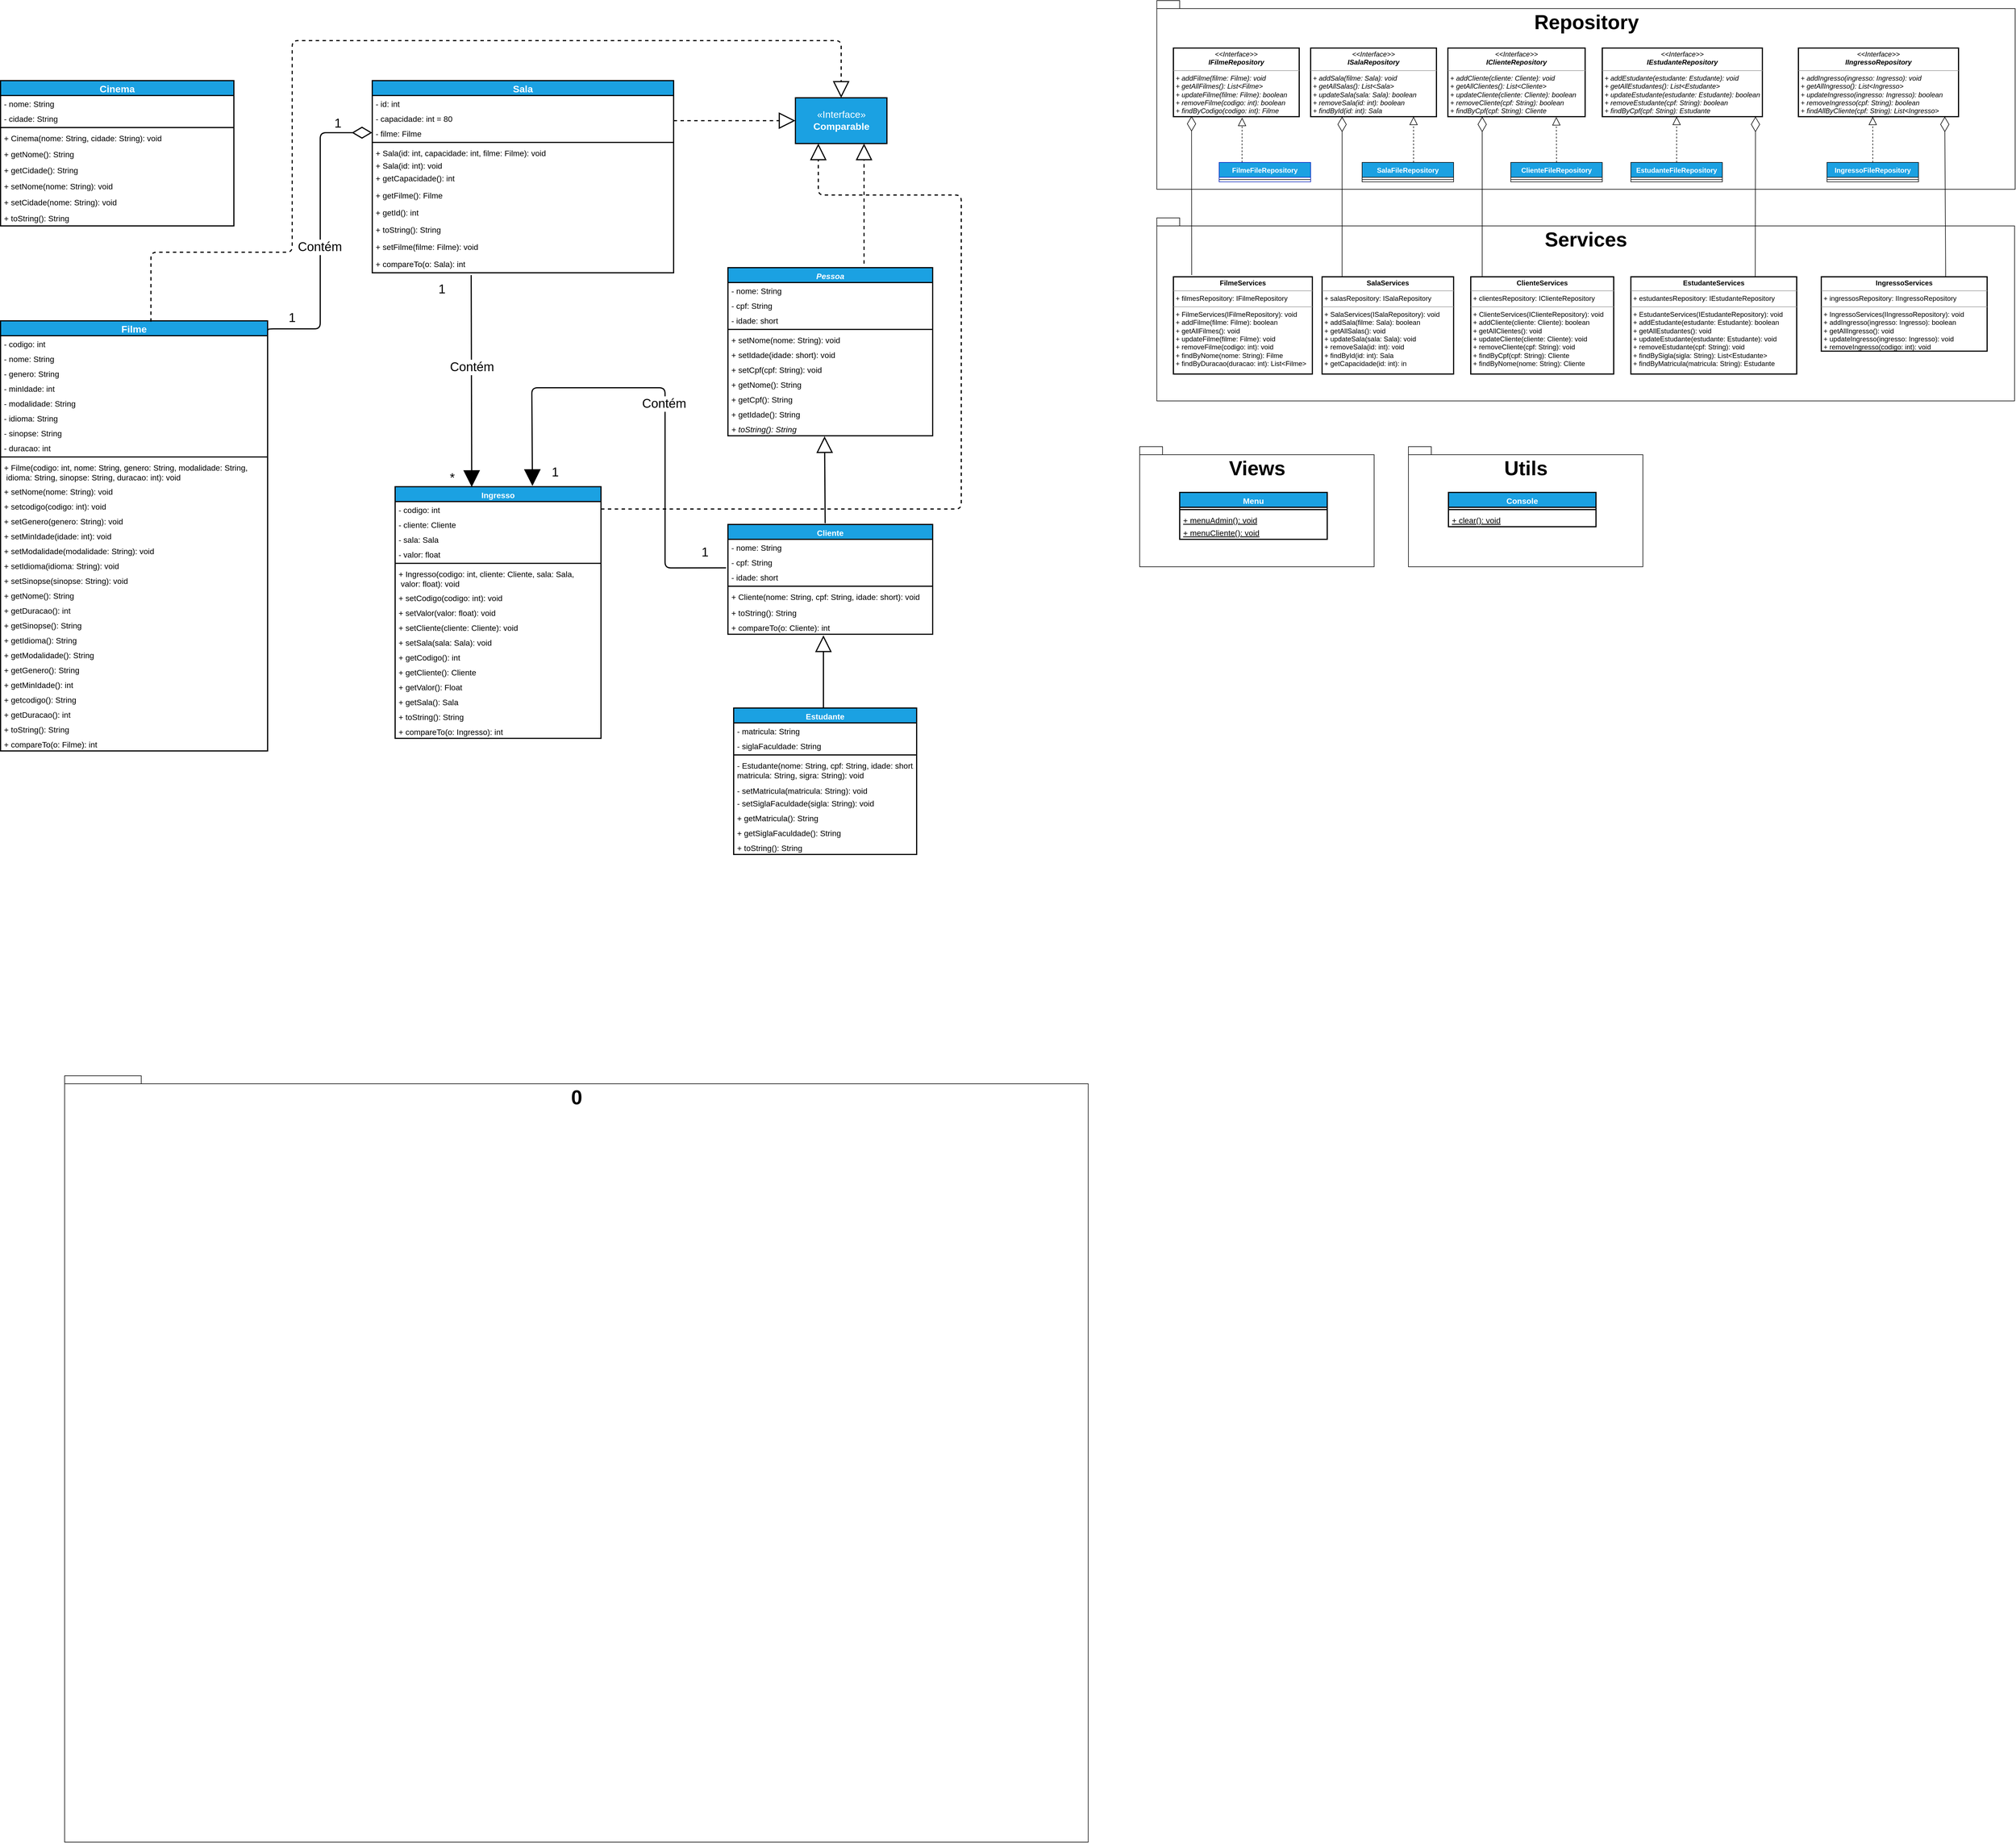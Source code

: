 <mxfile>
    <diagram id="0D2AwkG7d8j1suygumKX" name="Page-1">
        <mxGraphModel dx="1345" dy="1793" grid="1" gridSize="10" guides="0" tooltips="1" connect="1" arrows="1" fold="1" page="1" pageScale="1" pageWidth="827" pageHeight="1169" background="#FFFFFF" math="0" shadow="0">
            <root>
                <mxCell id="0"/>
                <mxCell id="1" parent="0"/>
                <mxCell id="151" value="&lt;font style=&quot;font-size: 35px&quot;&gt;Repository&lt;/font&gt;" style="shape=folder;fontStyle=1;spacingTop=10;tabWidth=40;tabHeight=14;tabPosition=left;html=1;verticalAlign=top;" parent="1" vertex="1">
                    <mxGeometry x="1900" y="-100" width="1501" height="330" as="geometry"/>
                </mxCell>
                <mxCell id="122" value="&lt;font style=&quot;font-size: 35px&quot;&gt;0&lt;/font&gt;" style="shape=folder;fontStyle=1;spacingTop=10;tabWidth=40;tabHeight=14;tabPosition=left;html=1;strokeColor=#000000;strokeWidth=1;verticalAlign=top;align=center;fontSize=35;" parent="1" vertex="1">
                    <mxGeometry x="-10" y="1780" width="1790" height="1340" as="geometry"/>
                </mxCell>
                <mxCell id="205" value="Views" style="shape=folder;fontStyle=1;spacingTop=10;tabWidth=40;tabHeight=14;tabPosition=left;html=1;labelBackgroundColor=none;fontSize=35;fontColor=#000000;fillColor=#FFFFFF;gradientColor=none;verticalAlign=top;" parent="1" vertex="1">
                    <mxGeometry x="1870" y="680" width="410" height="210" as="geometry"/>
                </mxCell>
                <mxCell id="162" value="Services" style="shape=folder;fontStyle=1;spacingTop=10;tabWidth=40;tabHeight=14;tabPosition=left;html=1;labelBackgroundColor=none;fontSize=35;fontColor=#000000;fillColor=#FFFFFF;gradientColor=none;verticalAlign=top;" parent="1" vertex="1">
                    <mxGeometry x="1900" y="280" width="1500" height="320" as="geometry"/>
                </mxCell>
                <mxCell id="3" value="Cinema" style="swimlane;fontStyle=1;align=center;verticalAlign=middle;childLayout=stackLayout;horizontal=1;startSize=26;horizontalStack=0;resizeParent=1;resizeParentMax=0;resizeLast=0;collapsible=1;marginBottom=0;fillColor=#1ba1e2;strokeColor=#000000;fontSize=17;fontColor=#ffffff;strokeWidth=2;fontFamily=Helvetica;" parent="1" vertex="1">
                    <mxGeometry x="-122" y="40" width="408" height="254" as="geometry"/>
                </mxCell>
                <mxCell id="4" value="- nome: String" style="text;align=left;verticalAlign=top;spacingLeft=4;spacingRight=4;overflow=hidden;rotatable=0;points=[[0,0.5],[1,0.5]];portConstraint=eastwest;fontSize=14;" parent="3" vertex="1">
                    <mxGeometry y="26" width="408" height="26" as="geometry"/>
                </mxCell>
                <mxCell id="12" value="- cidade: String" style="text;align=left;verticalAlign=top;spacingLeft=4;spacingRight=4;overflow=hidden;rotatable=0;points=[[0,0.5],[1,0.5]];portConstraint=eastwest;fontSize=14;" parent="3" vertex="1">
                    <mxGeometry y="52" width="408" height="26" as="geometry"/>
                </mxCell>
                <mxCell id="5" value="" style="line;strokeWidth=2;align=left;verticalAlign=middle;spacingTop=-1;spacingLeft=3;spacingRight=3;rotatable=0;labelPosition=right;points=[];portConstraint=eastwest;fillColor=#fff2cc;strokeColor=#000000;fontSize=14;" parent="3" vertex="1">
                    <mxGeometry y="78" width="408" height="8" as="geometry"/>
                </mxCell>
                <mxCell id="6" value="+ Cinema(nome: String, cidade: String): void" style="text;align=left;verticalAlign=top;spacingLeft=4;spacingRight=4;overflow=hidden;rotatable=0;points=[[0,0.5],[1,0.5]];portConstraint=eastwest;fontSize=14;" parent="3" vertex="1">
                    <mxGeometry y="86" width="408" height="28" as="geometry"/>
                </mxCell>
                <mxCell id="259" value="+ getNome(): String" style="text;align=left;verticalAlign=top;spacingLeft=4;spacingRight=4;overflow=hidden;rotatable=0;points=[[0,0.5],[1,0.5]];portConstraint=eastwest;fontSize=14;" vertex="1" parent="3">
                    <mxGeometry y="114" width="408" height="28" as="geometry"/>
                </mxCell>
                <mxCell id="260" value="+ getCidade(): String" style="text;align=left;verticalAlign=top;spacingLeft=4;spacingRight=4;overflow=hidden;rotatable=0;points=[[0,0.5],[1,0.5]];portConstraint=eastwest;fontSize=14;" vertex="1" parent="3">
                    <mxGeometry y="142" width="408" height="28" as="geometry"/>
                </mxCell>
                <mxCell id="261" value="+ setNome(nome: String): void" style="text;align=left;verticalAlign=top;spacingLeft=4;spacingRight=4;overflow=hidden;rotatable=0;points=[[0,0.5],[1,0.5]];portConstraint=eastwest;fontSize=14;" vertex="1" parent="3">
                    <mxGeometry y="170" width="408" height="28" as="geometry"/>
                </mxCell>
                <mxCell id="262" value="+ setCidade(nome: String): void" style="text;align=left;verticalAlign=top;spacingLeft=4;spacingRight=4;overflow=hidden;rotatable=0;points=[[0,0.5],[1,0.5]];portConstraint=eastwest;fontSize=14;" vertex="1" parent="3">
                    <mxGeometry y="198" width="408" height="28" as="geometry"/>
                </mxCell>
                <mxCell id="263" value="+ toString(): String" style="text;align=left;verticalAlign=top;spacingLeft=4;spacingRight=4;overflow=hidden;rotatable=0;points=[[0,0.5],[1,0.5]];portConstraint=eastwest;fontSize=14;" vertex="1" parent="3">
                    <mxGeometry y="226" width="408" height="28" as="geometry"/>
                </mxCell>
                <mxCell id="22" value="Sala" style="swimlane;fontStyle=1;align=center;verticalAlign=middle;childLayout=stackLayout;horizontal=1;startSize=26;horizontalStack=0;resizeParent=1;resizeParentMax=0;resizeLast=0;collapsible=1;marginBottom=0;fillColor=#1ba1e2;strokeColor=#000000;fontSize=17;strokeWidth=2;fontColor=#ffffff;" parent="1" vertex="1">
                    <mxGeometry x="528" y="40" width="527" height="336" as="geometry"/>
                </mxCell>
                <mxCell id="23" value="- id: int" style="text;align=left;verticalAlign=top;spacingLeft=4;spacingRight=4;overflow=hidden;rotatable=0;points=[[0,0.5],[1,0.5]];portConstraint=eastwest;fontSize=14;strokeColor=none;" parent="22" vertex="1">
                    <mxGeometry y="26" width="527" height="26" as="geometry"/>
                </mxCell>
                <mxCell id="29" value="- capacidade: int = 80" style="text;align=left;verticalAlign=top;spacingLeft=4;spacingRight=4;overflow=hidden;rotatable=0;points=[[0,0.5],[1,0.5]];portConstraint=eastwest;fontSize=14;" parent="22" vertex="1">
                    <mxGeometry y="52" width="527" height="26" as="geometry"/>
                </mxCell>
                <mxCell id="28" value="- filme: Filme" style="text;align=left;verticalAlign=top;spacingLeft=4;spacingRight=4;overflow=hidden;rotatable=0;points=[[0,0.5],[1,0.5]];portConstraint=eastwest;fontSize=14;" parent="22" vertex="1">
                    <mxGeometry y="78" width="527" height="26" as="geometry"/>
                </mxCell>
                <mxCell id="24" value="" style="line;strokeWidth=2;align=left;verticalAlign=middle;spacingTop=-1;spacingLeft=3;spacingRight=3;rotatable=0;labelPosition=right;points=[];portConstraint=eastwest;fontSize=14;sketch=0;shadow=0;labelBackgroundColor=none;labelBorderColor=none;noLabel=1;" parent="22" vertex="1">
                    <mxGeometry y="104" width="527" height="8" as="geometry"/>
                </mxCell>
                <mxCell id="25" value="+ Sala(id: int, capacidade: int, filme: Filme): void" style="text;align=left;verticalAlign=top;spacingLeft=4;spacingRight=4;overflow=hidden;rotatable=0;points=[[0,0.5],[1,0.5]];portConstraint=eastwest;fontSize=14;" parent="22" vertex="1">
                    <mxGeometry y="112" width="527" height="22" as="geometry"/>
                </mxCell>
                <mxCell id="267" value="+ Sala(id: int): void" style="text;align=left;verticalAlign=top;spacingLeft=4;spacingRight=4;overflow=hidden;rotatable=0;points=[[0,0.5],[1,0.5]];portConstraint=eastwest;fontSize=14;" vertex="1" parent="22">
                    <mxGeometry y="134" width="527" height="22" as="geometry"/>
                </mxCell>
                <mxCell id="34" value="+ getCapacidade(): int" style="text;align=left;verticalAlign=top;spacingLeft=4;spacingRight=4;overflow=hidden;rotatable=0;points=[[0,0.5],[1,0.5]];portConstraint=eastwest;fontSize=14;" parent="22" vertex="1">
                    <mxGeometry y="156" width="527" height="30" as="geometry"/>
                </mxCell>
                <mxCell id="35" value="+ getFilme(): Filme" style="text;align=left;verticalAlign=top;spacingLeft=4;spacingRight=4;overflow=hidden;rotatable=0;points=[[0,0.5],[1,0.5]];portConstraint=eastwest;fontSize=14;" parent="22" vertex="1">
                    <mxGeometry y="186" width="527" height="30" as="geometry"/>
                </mxCell>
                <mxCell id="38" value="+ getId(): int" style="text;align=left;verticalAlign=top;spacingLeft=4;spacingRight=4;overflow=hidden;rotatable=0;points=[[0,0.5],[1,0.5]];portConstraint=eastwest;fontSize=14;" parent="22" vertex="1">
                    <mxGeometry y="216" width="527" height="30" as="geometry"/>
                </mxCell>
                <mxCell id="39" value="+ toString(): String" style="text;align=left;verticalAlign=top;spacingLeft=4;spacingRight=4;overflow=hidden;rotatable=0;points=[[0,0.5],[1,0.5]];portConstraint=eastwest;fontSize=14;" parent="22" vertex="1">
                    <mxGeometry y="246" width="527" height="30" as="geometry"/>
                </mxCell>
                <mxCell id="268" value="+ setFilme(filme: Filme): void" style="text;align=left;verticalAlign=top;spacingLeft=4;spacingRight=4;overflow=hidden;rotatable=0;points=[[0,0.5],[1,0.5]];portConstraint=eastwest;fontSize=14;" vertex="1" parent="22">
                    <mxGeometry y="276" width="527" height="30" as="geometry"/>
                </mxCell>
                <mxCell id="269" value="+ compareTo(o: Sala): int" style="text;align=left;verticalAlign=top;spacingLeft=4;spacingRight=4;overflow=hidden;rotatable=0;points=[[0,0.5],[1,0.5]];portConstraint=eastwest;fontSize=14;" vertex="1" parent="22">
                    <mxGeometry y="306" width="527" height="30" as="geometry"/>
                </mxCell>
                <mxCell id="48" value="Cliente" style="swimlane;fontStyle=1;align=center;verticalAlign=top;childLayout=stackLayout;horizontal=1;startSize=26;horizontalStack=0;resizeParent=1;resizeParentMax=0;resizeLast=0;collapsible=1;marginBottom=0;fontSize=14;strokeWidth=2;fillColor=#1ba1e2;fontColor=#ffffff;strokeColor=#000000;" parent="1" vertex="1">
                    <mxGeometry x="1150" y="816" width="358" height="192" as="geometry"/>
                </mxCell>
                <mxCell id="49" value="- nome: String" style="text;align=left;verticalAlign=top;spacingLeft=4;spacingRight=4;overflow=hidden;rotatable=0;points=[[0,0.5],[1,0.5]];portConstraint=eastwest;fontSize=14;" parent="48" vertex="1">
                    <mxGeometry y="26" width="358" height="26" as="geometry"/>
                </mxCell>
                <mxCell id="50" value="- cpf: String" style="text;align=left;verticalAlign=top;spacingLeft=4;spacingRight=4;overflow=hidden;rotatable=0;points=[[0,0.5],[1,0.5]];portConstraint=eastwest;fontSize=14;" parent="48" vertex="1">
                    <mxGeometry y="52" width="358" height="26" as="geometry"/>
                </mxCell>
                <mxCell id="60" value="- idade: short" style="text;align=left;verticalAlign=top;spacingLeft=4;spacingRight=4;overflow=hidden;rotatable=0;points=[[0,0.5],[1,0.5]];portConstraint=eastwest;fontSize=14;" parent="48" vertex="1">
                    <mxGeometry y="78" width="358" height="26" as="geometry"/>
                </mxCell>
                <mxCell id="52" value="" style="line;strokeWidth=2;align=left;verticalAlign=middle;spacingTop=-1;spacingLeft=3;spacingRight=3;rotatable=0;labelPosition=right;points=[];portConstraint=eastwest;fontSize=14;" parent="48" vertex="1">
                    <mxGeometry y="104" width="358" height="8" as="geometry"/>
                </mxCell>
                <mxCell id="64" value="+ Cliente(nome: String, cpf: String, idade: short): void" style="text;align=left;verticalAlign=top;spacingLeft=4;spacingRight=4;overflow=hidden;rotatable=0;points=[[0,0.5],[1,0.5]];portConstraint=eastwest;fontSize=14;" parent="48" vertex="1">
                    <mxGeometry y="112" width="358" height="28" as="geometry"/>
                </mxCell>
                <mxCell id="59" value="+ toString(): String" style="text;align=left;verticalAlign=top;spacingLeft=4;spacingRight=4;overflow=hidden;rotatable=0;points=[[0,0.5],[1,0.5]];portConstraint=eastwest;fontSize=14;" parent="48" vertex="1">
                    <mxGeometry y="140" width="358" height="26" as="geometry"/>
                </mxCell>
                <mxCell id="264" value="+ compareTo(o: Cliente): int" style="text;align=left;verticalAlign=top;spacingLeft=4;spacingRight=4;overflow=hidden;rotatable=0;points=[[0,0.5],[1,0.5]];portConstraint=eastwest;fontSize=14;" vertex="1" parent="48">
                    <mxGeometry y="166" width="358" height="26" as="geometry"/>
                </mxCell>
                <mxCell id="71" value="Filme" style="swimlane;fontStyle=1;align=center;verticalAlign=middle;childLayout=stackLayout;horizontal=1;startSize=26;horizontalStack=0;resizeParent=1;resizeParentMax=0;resizeLast=0;collapsible=1;marginBottom=0;fontSize=17;fillColor=#1ba1e2;fontColor=#ffffff;strokeColor=#000000;strokeWidth=2;labelPosition=center;verticalLabelPosition=middle;" parent="1" vertex="1">
                    <mxGeometry x="-122" y="460" width="467" height="752" as="geometry"/>
                </mxCell>
                <mxCell id="74" value="- codigo: int" style="text;align=left;verticalAlign=top;spacingLeft=4;spacingRight=4;overflow=hidden;rotatable=0;points=[[0,0.5],[1,0.5]];portConstraint=eastwest;fontSize=14;" parent="71" vertex="1">
                    <mxGeometry y="26" width="467" height="26" as="geometry"/>
                </mxCell>
                <mxCell id="72" value="- nome: String" style="text;align=left;verticalAlign=top;spacingLeft=4;spacingRight=4;overflow=hidden;rotatable=0;points=[[0,0.5],[1,0.5]];portConstraint=eastwest;fontSize=14;" parent="71" vertex="1">
                    <mxGeometry y="52" width="467" height="26" as="geometry"/>
                </mxCell>
                <mxCell id="73" value="- genero: String" style="text;align=left;verticalAlign=top;spacingLeft=4;spacingRight=4;overflow=hidden;rotatable=0;points=[[0,0.5],[1,0.5]];portConstraint=eastwest;fontSize=14;" parent="71" vertex="1">
                    <mxGeometry y="78" width="467" height="26" as="geometry"/>
                </mxCell>
                <mxCell id="211" value="- minIdade: int" style="text;align=left;verticalAlign=top;spacingLeft=4;spacingRight=4;overflow=hidden;rotatable=0;points=[[0,0.5],[1,0.5]];portConstraint=eastwest;fontSize=14;" parent="71" vertex="1">
                    <mxGeometry y="104" width="467" height="26" as="geometry"/>
                </mxCell>
                <mxCell id="84" value="- modalidade: String" style="text;align=left;verticalAlign=top;spacingLeft=4;spacingRight=4;overflow=hidden;rotatable=0;points=[[0,0.5],[1,0.5]];portConstraint=eastwest;fontSize=14;" parent="71" vertex="1">
                    <mxGeometry y="130" width="467" height="26" as="geometry"/>
                </mxCell>
                <mxCell id="85" value="- idioma: String" style="text;align=left;verticalAlign=top;spacingLeft=4;spacingRight=4;overflow=hidden;rotatable=0;points=[[0,0.5],[1,0.5]];portConstraint=eastwest;fontSize=14;" parent="71" vertex="1">
                    <mxGeometry y="156" width="467" height="26" as="geometry"/>
                </mxCell>
                <mxCell id="86" value="- sinopse: String" style="text;align=left;verticalAlign=top;spacingLeft=4;spacingRight=4;overflow=hidden;rotatable=0;points=[[0,0.5],[1,0.5]];portConstraint=eastwest;fontSize=14;" parent="71" vertex="1">
                    <mxGeometry y="182" width="467" height="26" as="geometry"/>
                </mxCell>
                <mxCell id="87" value="- duracao: int" style="text;align=left;verticalAlign=top;spacingLeft=4;spacingRight=4;overflow=hidden;rotatable=0;points=[[0,0.5],[1,0.5]];portConstraint=eastwest;fontSize=14;" parent="71" vertex="1">
                    <mxGeometry y="208" width="467" height="26" as="geometry"/>
                </mxCell>
                <mxCell id="75" value="" style="line;strokeWidth=2;align=left;verticalAlign=middle;spacingTop=-1;spacingLeft=3;spacingRight=3;rotatable=0;labelPosition=right;points=[];portConstraint=eastwest;fontSize=14;" parent="71" vertex="1">
                    <mxGeometry y="234" width="467" height="8" as="geometry"/>
                </mxCell>
                <mxCell id="76" value="+ Filme(codigo: int, nome: String, genero: String, modalidade: String,&#10; idioma: String, sinopse: String, duracao: int): void" style="text;align=left;verticalAlign=top;spacingLeft=4;spacingRight=4;overflow=hidden;rotatable=0;points=[[0,0.5],[1,0.5]];portConstraint=eastwest;fontSize=14;" parent="71" vertex="1">
                    <mxGeometry y="242" width="467" height="42" as="geometry"/>
                </mxCell>
                <mxCell id="77" value="+ setNome(nome: String): void" style="text;align=left;verticalAlign=top;spacingLeft=4;spacingRight=4;overflow=hidden;rotatable=0;points=[[0,0.5],[1,0.5]];portConstraint=eastwest;fontSize=14;" parent="71" vertex="1">
                    <mxGeometry y="284" width="467" height="26" as="geometry"/>
                </mxCell>
                <mxCell id="78" value="+ setcodigo(codigo: int): void" style="text;align=left;verticalAlign=top;spacingLeft=4;spacingRight=4;overflow=hidden;rotatable=0;points=[[0,0.5],[1,0.5]];portConstraint=eastwest;fontSize=14;" parent="71" vertex="1">
                    <mxGeometry y="310" width="467" height="26" as="geometry"/>
                </mxCell>
                <mxCell id="79" value="+ setGenero(genero: String): void" style="text;align=left;verticalAlign=top;spacingLeft=4;spacingRight=4;overflow=hidden;rotatable=0;points=[[0,0.5],[1,0.5]];portConstraint=eastwest;fontSize=14;" parent="71" vertex="1">
                    <mxGeometry y="336" width="467" height="26" as="geometry"/>
                </mxCell>
                <mxCell id="212" value="+ setMinIdade(idade: int): void" style="text;align=left;verticalAlign=top;spacingLeft=4;spacingRight=4;overflow=hidden;rotatable=0;points=[[0,0.5],[1,0.5]];portConstraint=eastwest;fontSize=14;" parent="71" vertex="1">
                    <mxGeometry y="362" width="467" height="26" as="geometry"/>
                </mxCell>
                <mxCell id="88" value="+ setModalidade(modalidade: String): void" style="text;align=left;verticalAlign=top;spacingLeft=4;spacingRight=4;overflow=hidden;rotatable=0;points=[[0,0.5],[1,0.5]];portConstraint=eastwest;fontSize=14;" parent="71" vertex="1">
                    <mxGeometry y="388" width="467" height="26" as="geometry"/>
                </mxCell>
                <mxCell id="89" value="+ setIdioma(idioma: String): void" style="text;align=left;verticalAlign=top;spacingLeft=4;spacingRight=4;overflow=hidden;rotatable=0;points=[[0,0.5],[1,0.5]];portConstraint=eastwest;fontSize=14;" parent="71" vertex="1">
                    <mxGeometry y="414" width="467" height="26" as="geometry"/>
                </mxCell>
                <mxCell id="80" value="+ setSinopse(sinopse: String): void" style="text;align=left;verticalAlign=top;spacingLeft=4;spacingRight=4;overflow=hidden;rotatable=0;points=[[0,0.5],[1,0.5]];portConstraint=eastwest;fontSize=14;" parent="71" vertex="1">
                    <mxGeometry y="440" width="467" height="26" as="geometry"/>
                </mxCell>
                <mxCell id="91" value="+ getNome(): String" style="text;align=left;verticalAlign=top;spacingLeft=4;spacingRight=4;overflow=hidden;rotatable=0;points=[[0,0.5],[1,0.5]];portConstraint=eastwest;fontSize=14;" parent="71" vertex="1">
                    <mxGeometry y="466" width="467" height="26" as="geometry"/>
                </mxCell>
                <mxCell id="97" value="+ getDuracao(): int" style="text;align=left;verticalAlign=top;spacingLeft=4;spacingRight=4;overflow=hidden;rotatable=0;points=[[0,0.5],[1,0.5]];portConstraint=eastwest;fontSize=14;" parent="71" vertex="1">
                    <mxGeometry y="492" width="467" height="26" as="geometry"/>
                </mxCell>
                <mxCell id="96" value="+ getSinopse(): String" style="text;align=left;verticalAlign=top;spacingLeft=4;spacingRight=4;overflow=hidden;rotatable=0;points=[[0,0.5],[1,0.5]];portConstraint=eastwest;fontSize=14;" parent="71" vertex="1">
                    <mxGeometry y="518" width="467" height="26" as="geometry"/>
                </mxCell>
                <mxCell id="95" value="+ getIdioma(): String" style="text;align=left;verticalAlign=top;spacingLeft=4;spacingRight=4;overflow=hidden;rotatable=0;points=[[0,0.5],[1,0.5]];portConstraint=eastwest;fontSize=14;" parent="71" vertex="1">
                    <mxGeometry y="544" width="467" height="26" as="geometry"/>
                </mxCell>
                <mxCell id="94" value="+ getModalidade(): String" style="text;align=left;verticalAlign=top;spacingLeft=4;spacingRight=4;overflow=hidden;rotatable=0;points=[[0,0.5],[1,0.5]];portConstraint=eastwest;fontSize=14;" parent="71" vertex="1">
                    <mxGeometry y="570" width="467" height="26" as="geometry"/>
                </mxCell>
                <mxCell id="213" value="+ getGenero(): String" style="text;align=left;verticalAlign=top;spacingLeft=4;spacingRight=4;overflow=hidden;rotatable=0;points=[[0,0.5],[1,0.5]];portConstraint=eastwest;fontSize=14;" parent="71" vertex="1">
                    <mxGeometry y="596" width="467" height="26" as="geometry"/>
                </mxCell>
                <mxCell id="93" value="+ getMinIdade(): int" style="text;align=left;verticalAlign=top;spacingLeft=4;spacingRight=4;overflow=hidden;rotatable=0;points=[[0,0.5],[1,0.5]];portConstraint=eastwest;fontSize=14;" parent="71" vertex="1">
                    <mxGeometry y="622" width="467" height="26" as="geometry"/>
                </mxCell>
                <mxCell id="92" value="+ getcodigo(): String" style="text;align=left;verticalAlign=top;spacingLeft=4;spacingRight=4;overflow=hidden;rotatable=0;points=[[0,0.5],[1,0.5]];portConstraint=eastwest;fontSize=14;" parent="71" vertex="1">
                    <mxGeometry y="648" width="467" height="26" as="geometry"/>
                </mxCell>
                <mxCell id="90" value="+ getDuracao(): int" style="text;align=left;verticalAlign=top;spacingLeft=4;spacingRight=4;overflow=hidden;rotatable=0;points=[[0,0.5],[1,0.5]];portConstraint=eastwest;fontSize=14;" parent="71" vertex="1">
                    <mxGeometry y="674" width="467" height="26" as="geometry"/>
                </mxCell>
                <mxCell id="98" value="+ toString(): String" style="text;align=left;verticalAlign=top;spacingLeft=4;spacingRight=4;overflow=hidden;rotatable=0;points=[[0,0.5],[1,0.5]];portConstraint=eastwest;fontSize=14;" parent="71" vertex="1">
                    <mxGeometry y="700" width="467" height="26" as="geometry"/>
                </mxCell>
                <mxCell id="266" value="+ compareTo(o: Filme): int" style="text;align=left;verticalAlign=top;spacingLeft=4;spacingRight=4;overflow=hidden;rotatable=0;points=[[0,0.5],[1,0.5]];portConstraint=eastwest;fontSize=14;" vertex="1" parent="71">
                    <mxGeometry y="726" width="467" height="26" as="geometry"/>
                </mxCell>
                <mxCell id="99" value="Estudante" style="swimlane;fontStyle=1;align=center;verticalAlign=top;childLayout=stackLayout;horizontal=1;startSize=26;horizontalStack=0;resizeParent=1;resizeParentMax=0;resizeLast=0;collapsible=1;marginBottom=0;fontSize=14;fillColor=#1ba1e2;fontColor=#ffffff;strokeColor=#000000;strokeWidth=2;rounded=0;shadow=0;sketch=0;glass=0;" parent="1" vertex="1">
                    <mxGeometry x="1160" y="1137" width="320" height="256" as="geometry"/>
                </mxCell>
                <mxCell id="100" value="- matricula: String" style="text;align=left;verticalAlign=top;spacingLeft=4;spacingRight=4;overflow=hidden;rotatable=0;points=[[0,0.5],[1,0.5]];portConstraint=eastwest;fontSize=14;" parent="99" vertex="1">
                    <mxGeometry y="26" width="320" height="26" as="geometry"/>
                </mxCell>
                <mxCell id="103" value="- siglaFaculdade: String" style="text;align=left;verticalAlign=top;spacingLeft=4;spacingRight=4;overflow=hidden;rotatable=0;points=[[0,0.5],[1,0.5]];portConstraint=eastwest;fontSize=14;" parent="99" vertex="1">
                    <mxGeometry y="52" width="320" height="26" as="geometry"/>
                </mxCell>
                <mxCell id="101" value="" style="line;strokeWidth=2;align=left;verticalAlign=middle;spacingTop=-1;spacingLeft=3;spacingRight=3;rotatable=0;labelPosition=right;points=[];portConstraint=eastwest;fontSize=14;shadow=0;" parent="99" vertex="1">
                    <mxGeometry y="78" width="320" height="8" as="geometry"/>
                </mxCell>
                <mxCell id="258" value="- Estudante(nome: String, cpf: String, idade: short, &#10;matricula: String, sigra: String): void" style="text;align=left;verticalAlign=top;spacingLeft=4;spacingRight=4;overflow=hidden;rotatable=0;points=[[0,0.5],[1,0.5]];portConstraint=eastwest;fontSize=14;" parent="99" vertex="1">
                    <mxGeometry y="86" width="320" height="44" as="geometry"/>
                </mxCell>
                <mxCell id="102" value="- setMatricula(matricula: String): void" style="text;align=left;verticalAlign=top;spacingLeft=4;spacingRight=4;overflow=hidden;rotatable=0;points=[[0,0.5],[1,0.5]];portConstraint=eastwest;fontSize=14;" parent="99" vertex="1">
                    <mxGeometry y="130" width="320" height="22" as="geometry"/>
                </mxCell>
                <mxCell id="105" value="- setSiglaFaculdade(sigla: String): void" style="text;align=left;verticalAlign=top;spacingLeft=4;spacingRight=4;overflow=hidden;rotatable=0;points=[[0,0.5],[1,0.5]];portConstraint=eastwest;fontSize=14;" parent="99" vertex="1">
                    <mxGeometry y="152" width="320" height="26" as="geometry"/>
                </mxCell>
                <mxCell id="106" value="+ getMatricula(): String" style="text;align=left;verticalAlign=top;spacingLeft=4;spacingRight=4;overflow=hidden;rotatable=0;points=[[0,0.5],[1,0.5]];portConstraint=eastwest;fontSize=14;" parent="99" vertex="1">
                    <mxGeometry y="178" width="320" height="26" as="geometry"/>
                </mxCell>
                <mxCell id="104" value="+ getSiglaFaculdade(): String " style="text;align=left;verticalAlign=top;spacingLeft=4;spacingRight=4;overflow=hidden;rotatable=0;points=[[0,0.5],[1,0.5]];portConstraint=eastwest;fontSize=14;" parent="99" vertex="1">
                    <mxGeometry y="204" width="320" height="26" as="geometry"/>
                </mxCell>
                <mxCell id="265" value="+ toString(): String " style="text;align=left;verticalAlign=top;spacingLeft=4;spacingRight=4;overflow=hidden;rotatable=0;points=[[0,0.5],[1,0.5]];portConstraint=eastwest;fontSize=14;" vertex="1" parent="99">
                    <mxGeometry y="230" width="320" height="26" as="geometry"/>
                </mxCell>
                <mxCell id="118" value="" style="endArrow=none;html=1;endSize=24;startArrow=diamondThin;startSize=30;startFill=0;edgeStyle=orthogonalEdgeStyle;align=left;verticalAlign=bottom;entryX=1.002;entryY=0.022;entryDx=0;entryDy=0;endFill=0;fillColor=none;fontSize=14;exitX=0;exitY=0.5;exitDx=0;exitDy=0;entryPerimeter=0;strokeWidth=2;" parent="1" source="28" target="71" edge="1">
                    <mxGeometry x="-1" y="3" relative="1" as="geometry">
                        <mxPoint x="498" y="368" as="sourcePoint"/>
                        <mxPoint x="488" y="540" as="targetPoint"/>
                        <Array as="points">
                            <mxPoint x="437" y="131"/>
                            <mxPoint x="437" y="474"/>
                        </Array>
                    </mxGeometry>
                </mxCell>
                <mxCell id="243" value="Contém" style="edgeLabel;html=1;align=center;verticalAlign=middle;resizable=0;points=[];fontSize=22;" parent="118" vertex="1" connectable="0">
                    <mxGeometry x="0.101" y="-1" relative="1" as="geometry">
                        <mxPoint as="offset"/>
                    </mxGeometry>
                </mxCell>
                <mxCell id="120" style="edgeStyle=none;html=1;startArrow=none;startFill=0;endArrow=block;endFill=0;startSize=24;endSize=24;fontSize=14;strokeWidth=2;" parent="1" edge="1">
                    <mxGeometry relative="1" as="geometry">
                        <mxPoint x="1317" y="1010" as="targetPoint"/>
                        <mxPoint x="1317" y="1138" as="sourcePoint"/>
                    </mxGeometry>
                </mxCell>
                <mxCell id="128" value="«Interface»&lt;br style=&quot;font-size: 17px;&quot;&gt;&lt;b style=&quot;font-size: 17px;&quot;&gt;Comparable&lt;/b&gt;" style="html=1;fillColor=#1ba1e2;fontColor=#ffffff;strokeColor=#000000;fontSize=17;strokeWidth=2;" parent="1" vertex="1">
                    <mxGeometry x="1268" y="70" width="160" height="80" as="geometry"/>
                </mxCell>
                <mxCell id="131" style="edgeStyle=none;html=1;exitX=1;exitY=-0.308;exitDx=0;exitDy=0;entryX=0;entryY=0.5;entryDx=0;entryDy=0;dashed=1;fontSize=17;startArrow=none;startFill=0;endArrow=block;endFill=0;startSize=24;endSize=24;strokeWidth=2;exitPerimeter=0;" parent="1" source="28" target="128" edge="1">
                    <mxGeometry relative="1" as="geometry"/>
                </mxCell>
                <mxCell id="217" style="edgeStyle=none;html=1;exitX=0.25;exitY=0;exitDx=0;exitDy=0;entryX=0.546;entryY=1.015;entryDx=0;entryDy=0;entryPerimeter=0;dashed=1;endArrow=block;endFill=0;endSize=12;" parent="1" source="132" target="136" edge="1">
                    <mxGeometry relative="1" as="geometry"/>
                </mxCell>
                <mxCell id="132" value="FilmeFileRepository" style="swimlane;fontStyle=1;align=center;verticalAlign=top;childLayout=stackLayout;horizontal=1;startSize=26;horizontalStack=0;resizeParent=1;resizeParentMax=0;resizeLast=0;collapsible=1;marginBottom=0;fillColor=#1BA1E2;fontColor=#ffffff;strokeColor=#001DBC;" parent="1" vertex="1">
                    <mxGeometry x="2009" y="183" width="160" height="34" as="geometry"/>
                </mxCell>
                <mxCell id="134" value="" style="line;strokeWidth=1;fillColor=none;align=left;verticalAlign=middle;spacingTop=-1;spacingLeft=3;spacingRight=3;rotatable=0;labelPosition=right;points=[];portConstraint=eastwest;" parent="132" vertex="1">
                    <mxGeometry y="26" width="160" height="8" as="geometry"/>
                </mxCell>
                <mxCell id="136" value="&lt;p style=&quot;margin: 0px ; margin-top: 4px ; text-align: center&quot;&gt;&lt;span&gt;&amp;lt;&amp;lt;Interface&amp;gt;&amp;gt;&lt;/span&gt;&lt;br&gt;&lt;b&gt;&lt;span&gt;IFilmeRepository&lt;/span&gt;&lt;/b&gt;&lt;/p&gt;&lt;hr size=&quot;1&quot;&gt;&lt;p style=&quot;margin: 0px ; margin-left: 4px&quot;&gt;&lt;span&gt;+ addFilme(filme: Filme): void&lt;br&gt;+ getAllFilmes(): List&amp;lt;Filme&amp;gt;&lt;/span&gt;&lt;/p&gt;&lt;p style=&quot;margin: 0px ; margin-left: 4px&quot;&gt;&lt;span&gt;+ updateFilme(filme: Filme): boolean&lt;br&gt;&lt;/span&gt;&lt;/p&gt;&lt;p style=&quot;margin: 0px ; margin-left: 4px&quot;&gt;&lt;span&gt;+ removeFilme(codigo: int): boolean&lt;/span&gt;&lt;/p&gt;&lt;p style=&quot;margin: 0px ; margin-left: 4px&quot;&gt;&lt;span&gt;+ findByCodigo(codigo: int): Filme&lt;/span&gt;&lt;br&gt;&lt;/p&gt;" style="verticalAlign=top;align=left;overflow=fill;fontSize=12;fontFamily=Helvetica;html=1;fillColor=default;strokeColor=#000000;gradientColor=none;fontStyle=2;strokeWidth=2;" parent="1" vertex="1">
                    <mxGeometry x="1929" y="-17" width="220" height="120" as="geometry"/>
                </mxCell>
                <mxCell id="223" style="edgeStyle=none;html=1;exitX=0.25;exitY=1;exitDx=0;exitDy=0;entryX=0.152;entryY=0;entryDx=0;entryDy=0;entryPerimeter=0;endArrow=none;endFill=0;endSize=12;startArrow=diamondThin;startFill=0;startSize=24;" parent="1" source="138" target="153" edge="1">
                    <mxGeometry relative="1" as="geometry"/>
                </mxCell>
                <mxCell id="138" value="&lt;p style=&quot;margin: 0px ; margin-top: 4px ; text-align: center&quot;&gt;&lt;span&gt;&amp;lt;&amp;lt;Interface&amp;gt;&amp;gt;&lt;/span&gt;&lt;br&gt;&lt;b&gt;ISalaRepository&lt;/b&gt;&lt;/p&gt;&lt;hr size=&quot;1&quot;&gt;&lt;p style=&quot;margin: 0px ; margin-left: 4px&quot;&gt;&lt;span&gt;+ addSala(filme: Sala): void&lt;br&gt;+ getAllSalas(): List&amp;lt;Sala&amp;gt;&lt;/span&gt;&lt;/p&gt;&lt;p style=&quot;margin: 0px ; margin-left: 4px&quot;&gt;&lt;span&gt;+ updateSala(sala: Sala): boolean&lt;br&gt;&lt;/span&gt;&lt;/p&gt;&lt;p style=&quot;margin: 0px ; margin-left: 4px&quot;&gt;&lt;span&gt;+ removeSala(id: int): boolean&lt;/span&gt;&lt;/p&gt;&lt;p style=&quot;margin: 0px ; margin-left: 4px&quot;&gt;&lt;span&gt;+ findById(id: int): Sala&lt;/span&gt;&lt;br&gt;&lt;/p&gt;" style="verticalAlign=top;align=left;overflow=fill;fontSize=12;fontFamily=Helvetica;html=1;fontStyle=2;strokeWidth=2;" parent="1" vertex="1">
                    <mxGeometry x="2169" y="-17" width="220" height="120" as="geometry"/>
                </mxCell>
                <mxCell id="139" value="SalaFileRepository" style="swimlane;fontStyle=1;align=center;verticalAlign=top;childLayout=stackLayout;horizontal=1;startSize=26;horizontalStack=0;resizeParent=1;resizeParentMax=0;resizeLast=0;collapsible=1;marginBottom=0;fillColor=#1BA1E2;fontColor=#FFFFFF;" parent="1" vertex="1">
                    <mxGeometry x="2259" y="183" width="160" height="34" as="geometry">
                        <mxRectangle x="2259" y="183" width="140" height="26" as="alternateBounds"/>
                    </mxGeometry>
                </mxCell>
                <mxCell id="140" value="" style="line;strokeWidth=1;fillColor=none;align=left;verticalAlign=middle;spacingTop=-1;spacingLeft=3;spacingRight=3;rotatable=0;labelPosition=right;points=[];portConstraint=eastwest;" parent="139" vertex="1">
                    <mxGeometry y="26" width="160" height="8" as="geometry"/>
                </mxCell>
                <mxCell id="225" style="edgeStyle=none;html=1;exitX=0.25;exitY=1;exitDx=0;exitDy=0;entryX=0.08;entryY=0.006;entryDx=0;entryDy=0;entryPerimeter=0;startArrow=diamondThin;startFill=0;endArrow=none;endFill=0;startSize=24;endSize=12;" parent="1" source="141" target="154" edge="1">
                    <mxGeometry relative="1" as="geometry"/>
                </mxCell>
                <mxCell id="141" value="&lt;p style=&quot;margin: 0px ; margin-top: 4px ; text-align: center&quot;&gt;&lt;span&gt;&amp;lt;&amp;lt;Interface&amp;gt;&amp;gt;&lt;/span&gt;&lt;br&gt;&lt;b&gt;IClienteRepository&lt;/b&gt;&lt;/p&gt;&lt;hr size=&quot;1&quot;&gt;&lt;p style=&quot;margin: 0px ; margin-left: 4px&quot;&gt;&lt;span&gt;+ addCliente(cliente: Cliente): void&lt;br&gt;+ getAllClientes(): List&amp;lt;Cliente&amp;gt;&lt;/span&gt;&lt;/p&gt;&lt;p style=&quot;margin: 0px ; margin-left: 4px&quot;&gt;&lt;span&gt;+ updateCliente(cliente: Cliente): boolean&lt;br&gt;&lt;/span&gt;&lt;/p&gt;&lt;p style=&quot;margin: 0px ; margin-left: 4px&quot;&gt;&lt;span&gt;+ removeCliente(cpf: String): boolean&lt;/span&gt;&lt;/p&gt;&lt;p style=&quot;margin: 0px ; margin-left: 4px&quot;&gt;&lt;span&gt;+ findByCpf(cpf: String): Cliente&lt;/span&gt;&lt;br&gt;&lt;/p&gt;" style="verticalAlign=top;align=left;overflow=fill;fontSize=12;fontFamily=Helvetica;html=1;fontStyle=2;strokeWidth=2;" parent="1" vertex="1">
                    <mxGeometry x="2409" y="-17" width="240" height="120" as="geometry"/>
                </mxCell>
                <mxCell id="230" style="edgeStyle=none;html=1;exitX=0.5;exitY=0;exitDx=0;exitDy=0;entryX=0.79;entryY=1.006;entryDx=0;entryDy=0;entryPerimeter=0;startArrow=none;startFill=0;endArrow=block;endFill=0;startSize=23;endSize=12;dashed=1;" parent="1" source="142" target="141" edge="1">
                    <mxGeometry relative="1" as="geometry"/>
                </mxCell>
                <mxCell id="142" value="ClienteFileRepository" style="swimlane;fontStyle=1;align=center;verticalAlign=top;childLayout=stackLayout;horizontal=1;startSize=26;horizontalStack=0;resizeParent=1;resizeParentMax=0;resizeLast=0;collapsible=1;marginBottom=0;fontColor=#FFFFFF;fillColor=#1BA1E2;" parent="1" vertex="1">
                    <mxGeometry x="2519" y="183" width="160" height="34" as="geometry"/>
                </mxCell>
                <mxCell id="143" value="" style="line;strokeWidth=1;fillColor=none;align=left;verticalAlign=middle;spacingTop=-1;spacingLeft=3;spacingRight=3;rotatable=0;labelPosition=right;points=[];portConstraint=eastwest;" parent="142" vertex="1">
                    <mxGeometry y="26" width="160" height="8" as="geometry"/>
                </mxCell>
                <mxCell id="144" value="&lt;p style=&quot;margin: 0px ; margin-top: 4px ; text-align: center&quot;&gt;&lt;span&gt;&amp;lt;&amp;lt;Interface&amp;gt;&amp;gt;&lt;/span&gt;&lt;br&gt;&lt;b&gt;IEstudanteRepository&lt;/b&gt;&lt;/p&gt;&lt;hr size=&quot;1&quot;&gt;&lt;p style=&quot;margin: 0px ; margin-left: 4px&quot;&gt;&lt;span&gt;+ addEstudante(estudante: Estudante): void&lt;br&gt;+ getAllEstudantes(): List&amp;lt;Estudante&amp;gt;&lt;/span&gt;&lt;/p&gt;&lt;p style=&quot;margin: 0px ; margin-left: 4px&quot;&gt;&lt;span&gt;+ updateEstudante(estudante: Estudante): boolean&lt;br&gt;&lt;/span&gt;&lt;/p&gt;&lt;p style=&quot;margin: 0px ; margin-left: 4px&quot;&gt;&lt;span&gt;+ removeEstudante(cpf: String): boolean&lt;/span&gt;&lt;/p&gt;&lt;p style=&quot;margin: 0px ; margin-left: 4px&quot;&gt;&lt;span&gt;+ findByCpf(cpf: String): Estudante&lt;/span&gt;&lt;br&gt;&lt;/p&gt;" style="verticalAlign=top;align=left;overflow=fill;fontSize=12;fontFamily=Helvetica;html=1;fontStyle=2;strokeWidth=2;" parent="1" vertex="1">
                    <mxGeometry x="2679" y="-17" width="280" height="120" as="geometry"/>
                </mxCell>
                <mxCell id="145" value="EstudanteFileRepository" style="swimlane;fontStyle=1;align=center;verticalAlign=top;childLayout=stackLayout;horizontal=1;startSize=26;horizontalStack=0;resizeParent=1;resizeParentMax=0;resizeLast=0;collapsible=1;marginBottom=0;fillColor=#1BA1E2;fontColor=#FFFFFF;" parent="1" vertex="1">
                    <mxGeometry x="2729" y="183" width="160" height="34" as="geometry"/>
                </mxCell>
                <mxCell id="146" value="" style="line;strokeWidth=1;fillColor=none;align=left;verticalAlign=middle;spacingTop=-1;spacingLeft=3;spacingRight=3;rotatable=0;labelPosition=right;points=[];portConstraint=eastwest;" parent="145" vertex="1">
                    <mxGeometry y="26" width="160" height="8" as="geometry"/>
                </mxCell>
                <mxCell id="148" value="" style="endArrow=block;dashed=1;endFill=0;endSize=12;html=1;exitX=0.5;exitY=0;exitDx=0;exitDy=0;" parent="1" edge="1">
                    <mxGeometry width="160" relative="1" as="geometry">
                        <mxPoint x="2349" y="183" as="sourcePoint"/>
                        <mxPoint x="2349" y="103.0" as="targetPoint"/>
                    </mxGeometry>
                </mxCell>
                <mxCell id="150" value="" style="endArrow=block;dashed=1;endFill=0;endSize=12;html=1;exitX=0.5;exitY=0;exitDx=0;exitDy=0;" parent="1" edge="1">
                    <mxGeometry width="160" relative="1" as="geometry">
                        <mxPoint x="2809.0" y="183" as="sourcePoint"/>
                        <mxPoint x="2809.0" y="103.0" as="targetPoint"/>
                    </mxGeometry>
                </mxCell>
                <mxCell id="152" value="&lt;p style=&quot;margin: 0px ; margin-top: 4px ; text-align: center&quot;&gt;&lt;b&gt;FilmeServices&lt;/b&gt;&lt;/p&gt;&lt;hr size=&quot;1&quot;&gt;&lt;p style=&quot;margin: 0px ; margin-left: 4px&quot;&gt;+ filmesRepository: IFilmeRepository&lt;/p&gt;&lt;hr size=&quot;1&quot;&gt;&lt;p style=&quot;margin: 0px ; margin-left: 4px&quot;&gt;+ FilmeServices(IFilmeRepository): void&lt;/p&gt;&lt;p style=&quot;margin: 0px 0px 0px 4px&quot;&gt;+ addFilme(filme: Filme): boolean&lt;br&gt;+ getAllFilmes(): void&lt;/p&gt;&lt;p style=&quot;margin: 0px 0px 0px 4px&quot;&gt;+ updateFilme(filme: Filme): void&lt;br&gt;&lt;/p&gt;&lt;p style=&quot;margin: 0px 0px 0px 4px&quot;&gt;+ removeFilme(codigo: int): void&lt;/p&gt;&lt;p style=&quot;margin: 0px 0px 0px 4px&quot;&gt;+ findByNome(nome: String): Filme&lt;/p&gt;&lt;p style=&quot;margin: 0px 0px 0px 4px&quot;&gt;+ findByDuracao(duracao: int): List&amp;lt;Filme&amp;gt;&lt;/p&gt;" style="verticalAlign=top;align=left;overflow=fill;fontSize=12;fontFamily=Helvetica;html=1;strokeWidth=2;" parent="1" vertex="1">
                    <mxGeometry x="1929" y="383" width="243" height="170" as="geometry"/>
                </mxCell>
                <mxCell id="153" value="&lt;p style=&quot;margin: 0px ; margin-top: 4px ; text-align: center&quot;&gt;&lt;b&gt;SalaServices&lt;/b&gt;&lt;/p&gt;&lt;hr size=&quot;1&quot;&gt;&lt;p style=&quot;margin: 0px ; margin-left: 4px&quot;&gt;+ salasRepository: ISalaRepository&lt;/p&gt;&lt;hr size=&quot;1&quot;&gt;&lt;p style=&quot;margin: 0px ; margin-left: 4px&quot;&gt;+ SalaServices(ISalaRepository): void&lt;/p&gt;&lt;p style=&quot;margin: 0px 0px 0px 4px&quot;&gt;+ addSala(filme: Sala): boolean&lt;br&gt;+ getAllSalas(): void&lt;/p&gt;&lt;p style=&quot;margin: 0px 0px 0px 4px&quot;&gt;+ updateSala(sala: Sala): void&lt;br&gt;&lt;/p&gt;&lt;p style=&quot;margin: 0px 0px 0px 4px&quot;&gt;+ removeSala(id: int): void&lt;/p&gt;&lt;p style=&quot;margin: 0px 0px 0px 4px&quot;&gt;+ findById(id: int): Sala&lt;/p&gt;&lt;p style=&quot;margin: 0px 0px 0px 4px&quot;&gt;+ getCapacidade(id: int): in&lt;/p&gt;" style="verticalAlign=top;align=left;overflow=fill;fontSize=12;fontFamily=Helvetica;html=1;strokeWidth=2;" parent="1" vertex="1">
                    <mxGeometry x="2189" y="383" width="230" height="170" as="geometry"/>
                </mxCell>
                <mxCell id="154" value="&lt;p style=&quot;margin: 0px ; margin-top: 4px ; text-align: center&quot;&gt;&lt;b&gt;ClienteServices&lt;/b&gt;&lt;/p&gt;&lt;hr size=&quot;1&quot;&gt;&lt;p style=&quot;margin: 0px ; margin-left: 4px&quot;&gt;+ clientesRepository: IClienteRepository&lt;/p&gt;&lt;hr size=&quot;1&quot;&gt;&lt;p style=&quot;margin: 0px ; margin-left: 4px&quot;&gt;+ ClienteServices(IClienteRepository): void&lt;/p&gt;&lt;p style=&quot;margin: 0px 0px 0px 4px&quot;&gt;+ addCliente(cliente: Cliente): boolean&lt;br&gt;+ getAllClientes(): void&lt;/p&gt;&lt;p style=&quot;margin: 0px 0px 0px 4px&quot;&gt;+ updateCliente(cliente: Cliente): void&lt;br&gt;&lt;/p&gt;&lt;p style=&quot;margin: 0px 0px 0px 4px&quot;&gt;+ removeCliente(cpf: String): void&lt;/p&gt;&lt;p style=&quot;margin: 0px 0px 0px 4px&quot;&gt;+ findByCpf(cpf: String): Cliente&lt;/p&gt;&lt;p style=&quot;margin: 0px 0px 0px 4px&quot;&gt;+ findByNome(nome: String): Cliente&lt;/p&gt;&lt;p style=&quot;margin: 0px 0px 0px 4px&quot;&gt;&lt;br&gt;&lt;/p&gt;" style="verticalAlign=top;align=left;overflow=fill;fontSize=12;fontFamily=Helvetica;html=1;strokeWidth=2;" parent="1" vertex="1">
                    <mxGeometry x="2449" y="383" width="250" height="170" as="geometry"/>
                </mxCell>
                <mxCell id="226" style="edgeStyle=none;html=1;exitX=0.75;exitY=0;exitDx=0;exitDy=0;entryX=0.957;entryY=1;entryDx=0;entryDy=0;entryPerimeter=0;startArrow=none;startFill=0;endArrow=diamondThin;endFill=0;startSize=24;endSize=24;" parent="1" source="155" target="144" edge="1">
                    <mxGeometry relative="1" as="geometry"/>
                </mxCell>
                <mxCell id="155" value="&lt;p style=&quot;margin: 0px ; margin-top: 4px ; text-align: center&quot;&gt;&lt;b&gt;EstudanteServices&lt;/b&gt;&lt;/p&gt;&lt;hr size=&quot;1&quot;&gt;&lt;p style=&quot;margin: 0px ; margin-left: 4px&quot;&gt;+ estudantesRepository: IEstudanteRepository&lt;/p&gt;&lt;hr size=&quot;1&quot;&gt;&lt;p style=&quot;margin: 0px 0px 0px 4px&quot;&gt;+ EstudanteServices(IEstudanteRepository): void&lt;br&gt;&lt;/p&gt;&lt;p style=&quot;margin: 0px 0px 0px 4px&quot;&gt;+ addEstudante(estudante: Estudante): boolean&lt;br&gt;+ getAllEstudantes(): void&lt;/p&gt;&lt;p style=&quot;margin: 0px 0px 0px 4px&quot;&gt;+ updateEstudante(estudante: Estudante): void&lt;br&gt;&lt;/p&gt;&lt;p style=&quot;margin: 0px 0px 0px 4px&quot;&gt;+ removeEstudante(cpf: String): void&lt;/p&gt;&lt;p style=&quot;margin: 0px 0px 0px 4px&quot;&gt;+ findBySigla(sigla: String): List&amp;lt;Estudante&amp;gt;&lt;/p&gt;&lt;p style=&quot;margin: 0px 0px 0px 4px&quot;&gt;+ findByMatricula(matricula: String): Estudante&lt;/p&gt;" style="verticalAlign=top;align=left;overflow=fill;fontSize=12;fontFamily=Helvetica;html=1;strokeWidth=2;" parent="1" vertex="1">
                    <mxGeometry x="2729" y="383" width="290" height="170" as="geometry"/>
                </mxCell>
                <mxCell id="157" value="" style="endArrow=diamondThin;endFill=0;endSize=24;html=1;fontSize=35;entryX=0.144;entryY=0.992;entryDx=0;entryDy=0;entryPerimeter=0;" parent="1" target="136" edge="1">
                    <mxGeometry width="160" relative="1" as="geometry">
                        <mxPoint x="1961" y="380" as="sourcePoint"/>
                        <mxPoint x="2109" y="353" as="targetPoint"/>
                        <Array as="points"/>
                    </mxGeometry>
                </mxCell>
                <mxCell id="166" value="Ingresso" style="swimlane;fontStyle=1;align=center;verticalAlign=top;childLayout=stackLayout;horizontal=1;startSize=26;horizontalStack=0;resizeParent=1;resizeParentMax=0;resizeLast=0;collapsible=1;marginBottom=0;fontSize=14;strokeWidth=2;fillColor=#1ba1e2;fontColor=#ffffff;strokeColor=#000000;" parent="1" vertex="1">
                    <mxGeometry x="568" y="750" width="360" height="440" as="geometry"/>
                </mxCell>
                <mxCell id="167" value="- codigo: int" style="text;align=left;verticalAlign=top;spacingLeft=4;spacingRight=4;overflow=hidden;rotatable=0;points=[[0,0.5],[1,0.5]];portConstraint=eastwest;fontSize=14;" parent="166" vertex="1">
                    <mxGeometry y="26" width="360" height="26" as="geometry"/>
                </mxCell>
                <mxCell id="188" value="- cliente: Cliente" style="text;align=left;verticalAlign=top;spacingLeft=4;spacingRight=4;overflow=hidden;rotatable=0;points=[[0,0.5],[1,0.5]];portConstraint=eastwest;fontSize=14;" parent="166" vertex="1">
                    <mxGeometry y="52" width="360" height="26" as="geometry"/>
                </mxCell>
                <mxCell id="214" value="- sala: Sala" style="text;align=left;verticalAlign=top;spacingLeft=4;spacingRight=4;overflow=hidden;rotatable=0;points=[[0,0.5],[1,0.5]];portConstraint=eastwest;fontSize=14;" parent="166" vertex="1">
                    <mxGeometry y="78" width="360" height="26" as="geometry"/>
                </mxCell>
                <mxCell id="168" value="- valor: float" style="text;align=left;verticalAlign=top;spacingLeft=4;spacingRight=4;overflow=hidden;rotatable=0;points=[[0,0.5],[1,0.5]];portConstraint=eastwest;fontSize=14;" parent="166" vertex="1">
                    <mxGeometry y="104" width="360" height="26" as="geometry"/>
                </mxCell>
                <mxCell id="170" value="" style="line;strokeWidth=2;align=left;verticalAlign=middle;spacingTop=-1;spacingLeft=3;spacingRight=3;rotatable=0;labelPosition=right;points=[];portConstraint=eastwest;fontSize=14;" parent="166" vertex="1">
                    <mxGeometry y="130" width="360" height="8" as="geometry"/>
                </mxCell>
                <mxCell id="171" value="+ Ingresso(codigo: int, cliente: Cliente, sala: Sala,&#10; valor: float): void" style="text;align=left;verticalAlign=top;spacingLeft=4;spacingRight=4;overflow=hidden;rotatable=0;points=[[0,0.5],[1,0.5]];portConstraint=eastwest;fontSize=14;" parent="166" vertex="1">
                    <mxGeometry y="138" width="360" height="42" as="geometry"/>
                </mxCell>
                <mxCell id="172" value="+ setCodigo(codigo: int): void" style="text;align=left;verticalAlign=top;spacingLeft=4;spacingRight=4;overflow=hidden;rotatable=0;points=[[0,0.5],[1,0.5]];portConstraint=eastwest;fontSize=14;" parent="166" vertex="1">
                    <mxGeometry y="180" width="360" height="26" as="geometry"/>
                </mxCell>
                <mxCell id="215" value="+ setValor(valor: float): void" style="text;align=left;verticalAlign=top;spacingLeft=4;spacingRight=4;overflow=hidden;rotatable=0;points=[[0,0.5],[1,0.5]];portConstraint=eastwest;fontSize=14;" parent="166" vertex="1">
                    <mxGeometry y="206" width="360" height="26" as="geometry"/>
                </mxCell>
                <mxCell id="189" value="+ setCliente(cliente: Cliente): void" style="text;align=left;verticalAlign=top;spacingLeft=4;spacingRight=4;overflow=hidden;rotatable=0;points=[[0,0.5],[1,0.5]];portConstraint=eastwest;fontSize=14;" parent="166" vertex="1">
                    <mxGeometry y="232" width="360" height="26" as="geometry"/>
                </mxCell>
                <mxCell id="173" value="+ setSala(sala: Sala): void" style="text;align=left;verticalAlign=top;spacingLeft=4;spacingRight=4;overflow=hidden;rotatable=0;points=[[0,0.5],[1,0.5]];portConstraint=eastwest;fontSize=14;" parent="166" vertex="1">
                    <mxGeometry y="258" width="360" height="26" as="geometry"/>
                </mxCell>
                <mxCell id="175" value="+ getCodigo(): int" style="text;align=left;verticalAlign=top;spacingLeft=4;spacingRight=4;overflow=hidden;rotatable=0;points=[[0,0.5],[1,0.5]];portConstraint=eastwest;fontSize=14;" parent="166" vertex="1">
                    <mxGeometry y="284" width="360" height="26" as="geometry"/>
                </mxCell>
                <mxCell id="190" value="+ getCliente(): Cliente" style="text;align=left;verticalAlign=top;spacingLeft=4;spacingRight=4;overflow=hidden;rotatable=0;points=[[0,0.5],[1,0.5]];portConstraint=eastwest;fontSize=14;" parent="166" vertex="1">
                    <mxGeometry y="310" width="360" height="26" as="geometry"/>
                </mxCell>
                <mxCell id="216" value="+ getValor(): Float" style="text;align=left;verticalAlign=top;spacingLeft=4;spacingRight=4;overflow=hidden;rotatable=0;points=[[0,0.5],[1,0.5]];portConstraint=eastwest;fontSize=14;" parent="166" vertex="1">
                    <mxGeometry y="336" width="360" height="26" as="geometry"/>
                </mxCell>
                <mxCell id="176" value="+ getSala(): Sala" style="text;align=left;verticalAlign=top;spacingLeft=4;spacingRight=4;overflow=hidden;rotatable=0;points=[[0,0.5],[1,0.5]];portConstraint=eastwest;fontSize=14;" parent="166" vertex="1">
                    <mxGeometry y="362" width="360" height="26" as="geometry"/>
                </mxCell>
                <mxCell id="178" value="+ toString(): String" style="text;align=left;verticalAlign=top;spacingLeft=4;spacingRight=4;overflow=hidden;rotatable=0;points=[[0,0.5],[1,0.5]];portConstraint=eastwest;fontSize=14;" parent="166" vertex="1">
                    <mxGeometry y="388" width="360" height="26" as="geometry"/>
                </mxCell>
                <mxCell id="270" value="+ compareTo(o: Ingresso): int" style="text;align=left;verticalAlign=top;spacingLeft=4;spacingRight=4;overflow=hidden;rotatable=0;points=[[0,0.5],[1,0.5]];portConstraint=eastwest;fontSize=14;" vertex="1" parent="166">
                    <mxGeometry y="414" width="360" height="26" as="geometry"/>
                </mxCell>
                <mxCell id="181" value="" style="endArrow=none;endFill=0;endSize=24;html=1;fontSize=35;fontColor=#000000;strokeWidth=2;exitX=0.372;exitY=0.001;exitDx=0;exitDy=0;exitPerimeter=0;startArrow=block;startFill=1;sourcePerimeterSpacing=5;startSize=24;" parent="1" source="166" edge="1">
                    <mxGeometry width="160" relative="1" as="geometry">
                        <mxPoint x="701" y="740" as="sourcePoint"/>
                        <mxPoint x="701" y="380" as="targetPoint"/>
                    </mxGeometry>
                </mxCell>
                <mxCell id="241" value="Contém" style="edgeLabel;html=1;align=center;verticalAlign=middle;resizable=0;points=[];fontSize=22;" parent="181" vertex="1" connectable="0">
                    <mxGeometry x="0.13" relative="1" as="geometry">
                        <mxPoint as="offset"/>
                    </mxGeometry>
                </mxCell>
                <mxCell id="182" value="" style="endArrow=none;endFill=0;endSize=24;html=1;fontSize=35;fontColor=#000000;strokeWidth=2;exitX=0.667;exitY=-0.003;exitDx=0;exitDy=0;exitPerimeter=0;entryX=-0.009;entryY=-0.081;entryDx=0;entryDy=0;entryPerimeter=0;startArrow=block;startFill=1;startSize=24;" parent="1" source="166" target="60" edge="1">
                    <mxGeometry width="160" relative="1" as="geometry">
                        <mxPoint x="798" y="690" as="sourcePoint"/>
                        <mxPoint x="1149.284" y="985.01" as="targetPoint"/>
                        <Array as="points">
                            <mxPoint x="807" y="577"/>
                            <mxPoint x="1040" y="577"/>
                            <mxPoint x="1040" y="892"/>
                        </Array>
                    </mxGeometry>
                </mxCell>
                <mxCell id="242" value="Contém" style="edgeLabel;html=1;align=center;verticalAlign=middle;resizable=0;points=[];fontSize=22;" parent="182" vertex="1" connectable="0">
                    <mxGeometry x="0.046" y="-1" relative="1" as="geometry">
                        <mxPoint x="-1" as="offset"/>
                    </mxGeometry>
                </mxCell>
                <mxCell id="183" value="&lt;p style=&quot;margin: 0px ; margin-top: 4px ; text-align: center&quot;&gt;&lt;span&gt;&amp;lt;&amp;lt;Interface&amp;gt;&amp;gt;&lt;/span&gt;&lt;br&gt;&lt;b&gt;IIngressoRepository&lt;/b&gt;&lt;/p&gt;&lt;hr size=&quot;1&quot;&gt;&lt;p style=&quot;margin: 0px ; margin-left: 4px&quot;&gt;&lt;span&gt;+ addIngresso(ingresso: Ingresso): void&lt;br&gt;+ getAllIngresso(): List&amp;lt;Ingresso&amp;gt;&lt;/span&gt;&lt;/p&gt;&lt;p style=&quot;margin: 0px ; margin-left: 4px&quot;&gt;&lt;span&gt;+ updateIngresso(ingresso: Ingresso): boolean&lt;br&gt;&lt;/span&gt;&lt;/p&gt;&lt;p style=&quot;margin: 0px ; margin-left: 4px&quot;&gt;&lt;span&gt;+ removeIngresso(cpf: String): boolean&lt;/span&gt;&lt;/p&gt;&lt;p style=&quot;margin: 0px ; margin-left: 4px&quot;&gt;&lt;span&gt;+ findAllByCliente(cpf: String): List&amp;lt;Ingresso&amp;gt;&lt;/span&gt;&lt;br&gt;&lt;/p&gt;" style="verticalAlign=top;align=left;overflow=fill;fontSize=12;fontFamily=Helvetica;html=1;fontStyle=2;strokeWidth=2;" parent="1" vertex="1">
                    <mxGeometry x="3022" y="-17" width="280" height="120" as="geometry"/>
                </mxCell>
                <mxCell id="184" value="IngressoFileRepository" style="swimlane;fontStyle=1;align=center;verticalAlign=top;childLayout=stackLayout;horizontal=1;startSize=26;horizontalStack=0;resizeParent=1;resizeParentMax=0;resizeLast=0;collapsible=1;marginBottom=0;fillColor=#1BA1E2;fontColor=#FFFFFF;" parent="1" vertex="1">
                    <mxGeometry x="3072" y="183" width="160" height="34" as="geometry"/>
                </mxCell>
                <mxCell id="185" value="" style="line;strokeWidth=1;fillColor=none;align=left;verticalAlign=middle;spacingTop=-1;spacingLeft=3;spacingRight=3;rotatable=0;labelPosition=right;points=[];portConstraint=eastwest;" parent="184" vertex="1">
                    <mxGeometry y="26" width="160" height="8" as="geometry"/>
                </mxCell>
                <mxCell id="186" value="" style="endArrow=block;dashed=1;endFill=0;endSize=12;html=1;exitX=0.5;exitY=0;exitDx=0;exitDy=0;" parent="1" edge="1">
                    <mxGeometry width="160" relative="1" as="geometry">
                        <mxPoint x="3152" y="183" as="sourcePoint"/>
                        <mxPoint x="3152" y="103" as="targetPoint"/>
                    </mxGeometry>
                </mxCell>
                <mxCell id="228" style="edgeStyle=none;html=1;exitX=0.75;exitY=0;exitDx=0;exitDy=0;entryX=0.914;entryY=1;entryDx=0;entryDy=0;entryPerimeter=0;startArrow=none;startFill=0;endArrow=diamondThin;endFill=0;startSize=24;endSize=24;" parent="1" source="187" target="183" edge="1">
                    <mxGeometry relative="1" as="geometry"/>
                </mxCell>
                <mxCell id="187" value="&lt;p style=&quot;margin: 0px ; margin-top: 4px ; text-align: center&quot;&gt;&lt;b&gt;IngressoServices&lt;/b&gt;&lt;/p&gt;&lt;hr size=&quot;1&quot;&gt;&lt;p style=&quot;margin: 0px ; margin-left: 4px&quot;&gt;+ ingressosRepository: IIngressoRepository&lt;/p&gt;&lt;hr size=&quot;1&quot;&gt;&lt;p style=&quot;margin: 0px 0px 0px 4px&quot;&gt;+ IngressoServices(IIngressoRepository): void&lt;br&gt;&lt;/p&gt;&lt;p style=&quot;margin: 0px 0px 0px 4px&quot;&gt;+ addIngresso(ingresso: Ingresso): boolean&lt;br&gt;+ getAllIngresso(): void&lt;/p&gt;&lt;p style=&quot;margin: 0px 0px 0px 4px&quot;&gt;+ updateIngresso(ingresso: Ingresso): void&lt;br&gt;&lt;/p&gt;&lt;p style=&quot;margin: 0px 0px 0px 4px&quot;&gt;+ removeIngresso(codigo: int): void&lt;/p&gt;&lt;p style=&quot;margin: 0px 0px 0px 4px&quot;&gt;&lt;br&gt;&lt;/p&gt;" style="verticalAlign=top;align=left;overflow=fill;fontSize=12;fontFamily=Helvetica;html=1;strokeWidth=2;" parent="1" vertex="1">
                    <mxGeometry x="3062" y="383" width="290" height="130" as="geometry"/>
                </mxCell>
                <mxCell id="194" value="" style="endArrow=block;dashed=1;endFill=0;endSize=24;html=1;fontSize=35;fontColor=#000000;strokeWidth=2;entryX=0.75;entryY=1;entryDx=0;entryDy=0;" parent="1" target="128" edge="1">
                    <mxGeometry width="160" relative="1" as="geometry">
                        <mxPoint x="1388" y="360" as="sourcePoint"/>
                        <mxPoint x="1367" y="160" as="targetPoint"/>
                        <Array as="points">
                            <mxPoint x="1388" y="220"/>
                        </Array>
                    </mxGeometry>
                </mxCell>
                <mxCell id="195" value="" style="endArrow=block;dashed=1;endFill=0;endSize=24;html=1;fontSize=35;fontColor=#000000;strokeWidth=2;exitX=1;exitY=0.5;exitDx=0;exitDy=0;entryX=0.25;entryY=1;entryDx=0;entryDy=0;" parent="1" source="167" target="128" edge="1">
                    <mxGeometry width="160" relative="1" as="geometry">
                        <mxPoint x="968" y="780" as="sourcePoint"/>
                        <mxPoint x="1128" y="780" as="targetPoint"/>
                        <Array as="points">
                            <mxPoint x="1558" y="789"/>
                            <mxPoint x="1558" y="240"/>
                            <mxPoint x="1308" y="240"/>
                        </Array>
                    </mxGeometry>
                </mxCell>
                <mxCell id="196" value="" style="endArrow=block;dashed=1;endFill=0;endSize=24;html=1;fontSize=35;fontColor=#000000;strokeWidth=2;entryX=0.5;entryY=0;entryDx=0;entryDy=0;exitX=0.563;exitY=0.002;exitDx=0;exitDy=0;exitPerimeter=0;" parent="1" source="71" target="128" edge="1">
                    <mxGeometry width="160" relative="1" as="geometry">
                        <mxPoint x="178" y="410" as="sourcePoint"/>
                        <mxPoint x="338" y="410" as="targetPoint"/>
                        <Array as="points">
                            <mxPoint x="141" y="340"/>
                            <mxPoint x="388" y="340"/>
                            <mxPoint x="388" y="-30"/>
                            <mxPoint x="1348" y="-30"/>
                        </Array>
                    </mxGeometry>
                </mxCell>
                <mxCell id="197" value="Menu" style="swimlane;fontStyle=1;align=center;verticalAlign=top;childLayout=stackLayout;horizontal=1;startSize=26;horizontalStack=0;resizeParent=1;resizeParentMax=0;resizeLast=0;collapsible=1;marginBottom=0;fontSize=14;fillColor=#1ba1e2;fontColor=#ffffff;strokeColor=#000000;strokeWidth=2;rounded=0;shadow=0;sketch=0;glass=0;" parent="1" vertex="1">
                    <mxGeometry x="1940" y="760" width="258" height="82" as="geometry"/>
                </mxCell>
                <mxCell id="200" value="" style="line;strokeWidth=2;align=left;verticalAlign=middle;spacingTop=-1;spacingLeft=3;spacingRight=3;rotatable=0;labelPosition=right;points=[];portConstraint=eastwest;fontSize=14;shadow=0;" parent="197" vertex="1">
                    <mxGeometry y="26" width="258" height="8" as="geometry"/>
                </mxCell>
                <mxCell id="201" value="+ menuAdmin(): void" style="text;align=left;verticalAlign=top;spacingLeft=4;spacingRight=4;overflow=hidden;rotatable=0;points=[[0,0.5],[1,0.5]];portConstraint=eastwest;fontSize=14;fontStyle=4" parent="197" vertex="1">
                    <mxGeometry y="34" width="258" height="22" as="geometry"/>
                </mxCell>
                <mxCell id="204" value="+ menuCliente(): void" style="text;align=left;verticalAlign=top;spacingLeft=4;spacingRight=4;overflow=hidden;rotatable=0;points=[[0,0.5],[1,0.5]];portConstraint=eastwest;fontSize=14;fontStyle=4" parent="197" vertex="1">
                    <mxGeometry y="56" width="258" height="26" as="geometry"/>
                </mxCell>
                <mxCell id="206" value="Utils" style="shape=folder;fontStyle=1;spacingTop=10;tabWidth=40;tabHeight=14;tabPosition=left;html=1;labelBackgroundColor=none;fontSize=35;fontColor=#000000;fillColor=#FFFFFF;gradientColor=none;verticalAlign=top;strokeWidth=1;" parent="1" vertex="1">
                    <mxGeometry x="2340" y="680" width="410" height="210" as="geometry"/>
                </mxCell>
                <mxCell id="207" value="Console" style="swimlane;fontStyle=1;align=center;verticalAlign=top;childLayout=stackLayout;horizontal=1;startSize=26;horizontalStack=0;resizeParent=1;resizeParentMax=0;resizeLast=0;collapsible=1;marginBottom=0;fontSize=14;fillColor=#1ba1e2;fontColor=#ffffff;strokeColor=#000000;strokeWidth=2;rounded=0;shadow=0;sketch=0;glass=0;" parent="1" vertex="1">
                    <mxGeometry x="2410" y="760" width="258" height="60" as="geometry"/>
                </mxCell>
                <mxCell id="208" value="" style="line;strokeWidth=2;align=left;verticalAlign=middle;spacingTop=-1;spacingLeft=3;spacingRight=3;rotatable=0;labelPosition=right;points=[];portConstraint=eastwest;fontSize=14;shadow=0;" parent="207" vertex="1">
                    <mxGeometry y="26" width="258" height="8" as="geometry"/>
                </mxCell>
                <mxCell id="210" value="+ clear(): void" style="text;align=left;verticalAlign=top;spacingLeft=4;spacingRight=4;overflow=hidden;rotatable=0;points=[[0,0.5],[1,0.5]];portConstraint=eastwest;fontSize=14;fontStyle=4" parent="207" vertex="1">
                    <mxGeometry y="34" width="258" height="26" as="geometry"/>
                </mxCell>
                <mxCell id="233" value="&lt;font style=&quot;font-size: 22px&quot;&gt;1&lt;/font&gt;" style="text;html=1;strokeColor=none;fillColor=none;align=center;verticalAlign=middle;whiteSpace=wrap;rounded=0;" parent="1" vertex="1">
                    <mxGeometry x="358" y="440" width="60" height="30" as="geometry"/>
                </mxCell>
                <mxCell id="235" value="&lt;font style=&quot;font-size: 22px&quot;&gt;1&lt;/font&gt;" style="text;html=1;strokeColor=none;fillColor=none;align=center;verticalAlign=middle;whiteSpace=wrap;rounded=0;" parent="1" vertex="1">
                    <mxGeometry x="438" y="100" width="60" height="30" as="geometry"/>
                </mxCell>
                <mxCell id="236" value="1" style="text;html=1;strokeColor=none;fillColor=none;align=center;verticalAlign=middle;whiteSpace=wrap;rounded=0;fontSize=22;" parent="1" vertex="1">
                    <mxGeometry x="620" y="390" width="60" height="30" as="geometry"/>
                </mxCell>
                <mxCell id="237" value="*" style="text;html=1;strokeColor=none;fillColor=none;align=center;verticalAlign=middle;whiteSpace=wrap;rounded=0;fontSize=22;" parent="1" vertex="1">
                    <mxGeometry x="638" y="720" width="60" height="30" as="geometry"/>
                </mxCell>
                <mxCell id="238" value="1" style="text;html=1;strokeColor=none;fillColor=none;align=center;verticalAlign=middle;whiteSpace=wrap;rounded=0;fontSize=22;" parent="1" vertex="1">
                    <mxGeometry x="1080" y="850" width="60" height="30" as="geometry"/>
                </mxCell>
                <mxCell id="239" value="1" style="text;html=1;strokeColor=none;fillColor=none;align=center;verticalAlign=middle;whiteSpace=wrap;rounded=0;fontSize=22;" parent="1" vertex="1">
                    <mxGeometry x="818" y="710" width="60" height="30" as="geometry"/>
                </mxCell>
                <mxCell id="244" value="Pessoa" style="swimlane;fontStyle=3;align=center;verticalAlign=top;childLayout=stackLayout;horizontal=1;startSize=26;horizontalStack=0;resizeParent=1;resizeParentMax=0;resizeLast=0;collapsible=1;marginBottom=0;fontSize=14;strokeWidth=2;fillColor=#1ba1e2;fontColor=#ffffff;strokeColor=#000000;" parent="1" vertex="1">
                    <mxGeometry x="1150" y="367" width="358" height="294" as="geometry"/>
                </mxCell>
                <mxCell id="245" value="- nome: String" style="text;align=left;verticalAlign=top;spacingLeft=4;spacingRight=4;overflow=hidden;rotatable=0;points=[[0,0.5],[1,0.5]];portConstraint=eastwest;fontSize=14;" parent="244" vertex="1">
                    <mxGeometry y="26" width="358" height="26" as="geometry"/>
                </mxCell>
                <mxCell id="246" value="- cpf: String" style="text;align=left;verticalAlign=top;spacingLeft=4;spacingRight=4;overflow=hidden;rotatable=0;points=[[0,0.5],[1,0.5]];portConstraint=eastwest;fontSize=14;" parent="244" vertex="1">
                    <mxGeometry y="52" width="358" height="26" as="geometry"/>
                </mxCell>
                <mxCell id="247" value="- idade: short" style="text;align=left;verticalAlign=top;spacingLeft=4;spacingRight=4;overflow=hidden;rotatable=0;points=[[0,0.5],[1,0.5]];portConstraint=eastwest;fontSize=14;" parent="244" vertex="1">
                    <mxGeometry y="78" width="358" height="26" as="geometry"/>
                </mxCell>
                <mxCell id="248" value="" style="line;strokeWidth=2;align=left;verticalAlign=middle;spacingTop=-1;spacingLeft=3;spacingRight=3;rotatable=0;labelPosition=right;points=[];portConstraint=eastwest;fontSize=14;" parent="244" vertex="1">
                    <mxGeometry y="104" width="358" height="8" as="geometry"/>
                </mxCell>
                <mxCell id="250" value="+ setNome(nome: String): void" style="text;align=left;verticalAlign=top;spacingLeft=4;spacingRight=4;overflow=hidden;rotatable=0;points=[[0,0.5],[1,0.5]];portConstraint=eastwest;fontSize=14;" parent="244" vertex="1">
                    <mxGeometry y="112" width="358" height="26" as="geometry"/>
                </mxCell>
                <mxCell id="251" value="+ setIdade(idade: short): void" style="text;align=left;verticalAlign=top;spacingLeft=4;spacingRight=4;overflow=hidden;rotatable=0;points=[[0,0.5],[1,0.5]];portConstraint=eastwest;fontSize=14;" parent="244" vertex="1">
                    <mxGeometry y="138" width="358" height="26" as="geometry"/>
                </mxCell>
                <mxCell id="252" value="+ setCpf(cpf: String): void" style="text;align=left;verticalAlign=top;spacingLeft=4;spacingRight=4;overflow=hidden;rotatable=0;points=[[0,0.5],[1,0.5]];portConstraint=eastwest;fontSize=14;" parent="244" vertex="1">
                    <mxGeometry y="164" width="358" height="26" as="geometry"/>
                </mxCell>
                <mxCell id="253" value="+ getNome(): String" style="text;align=left;verticalAlign=top;spacingLeft=4;spacingRight=4;overflow=hidden;rotatable=0;points=[[0,0.5],[1,0.5]];portConstraint=eastwest;fontSize=14;" parent="244" vertex="1">
                    <mxGeometry y="190" width="358" height="26" as="geometry"/>
                </mxCell>
                <mxCell id="254" value="+ getCpf(): String" style="text;align=left;verticalAlign=top;spacingLeft=4;spacingRight=4;overflow=hidden;rotatable=0;points=[[0,0.5],[1,0.5]];portConstraint=eastwest;fontSize=14;" parent="244" vertex="1">
                    <mxGeometry y="216" width="358" height="26" as="geometry"/>
                </mxCell>
                <mxCell id="255" value="+ getIdade(): String" style="text;align=left;verticalAlign=top;spacingLeft=4;spacingRight=4;overflow=hidden;rotatable=0;points=[[0,0.5],[1,0.5]];portConstraint=eastwest;fontSize=14;" parent="244" vertex="1">
                    <mxGeometry y="242" width="358" height="26" as="geometry"/>
                </mxCell>
                <mxCell id="256" value="+ toString(): String" style="text;align=left;verticalAlign=top;spacingLeft=4;spacingRight=4;overflow=hidden;rotatable=0;points=[[0,0.5],[1,0.5]];portConstraint=eastwest;fontSize=14;fontStyle=2" parent="244" vertex="1">
                    <mxGeometry y="268" width="358" height="26" as="geometry"/>
                </mxCell>
                <mxCell id="257" style="edgeStyle=none;html=1;startArrow=none;startFill=0;endArrow=block;endFill=0;startSize=24;endSize=24;fontSize=14;strokeWidth=2;entryX=0.472;entryY=1.035;entryDx=0;entryDy=0;entryPerimeter=0;" parent="1" target="256" edge="1">
                    <mxGeometry relative="1" as="geometry">
                        <mxPoint x="1320" y="694" as="targetPoint"/>
                        <mxPoint x="1320" y="814" as="sourcePoint"/>
                    </mxGeometry>
                </mxCell>
            </root>
        </mxGraphModel>
    </diagram>
</mxfile>